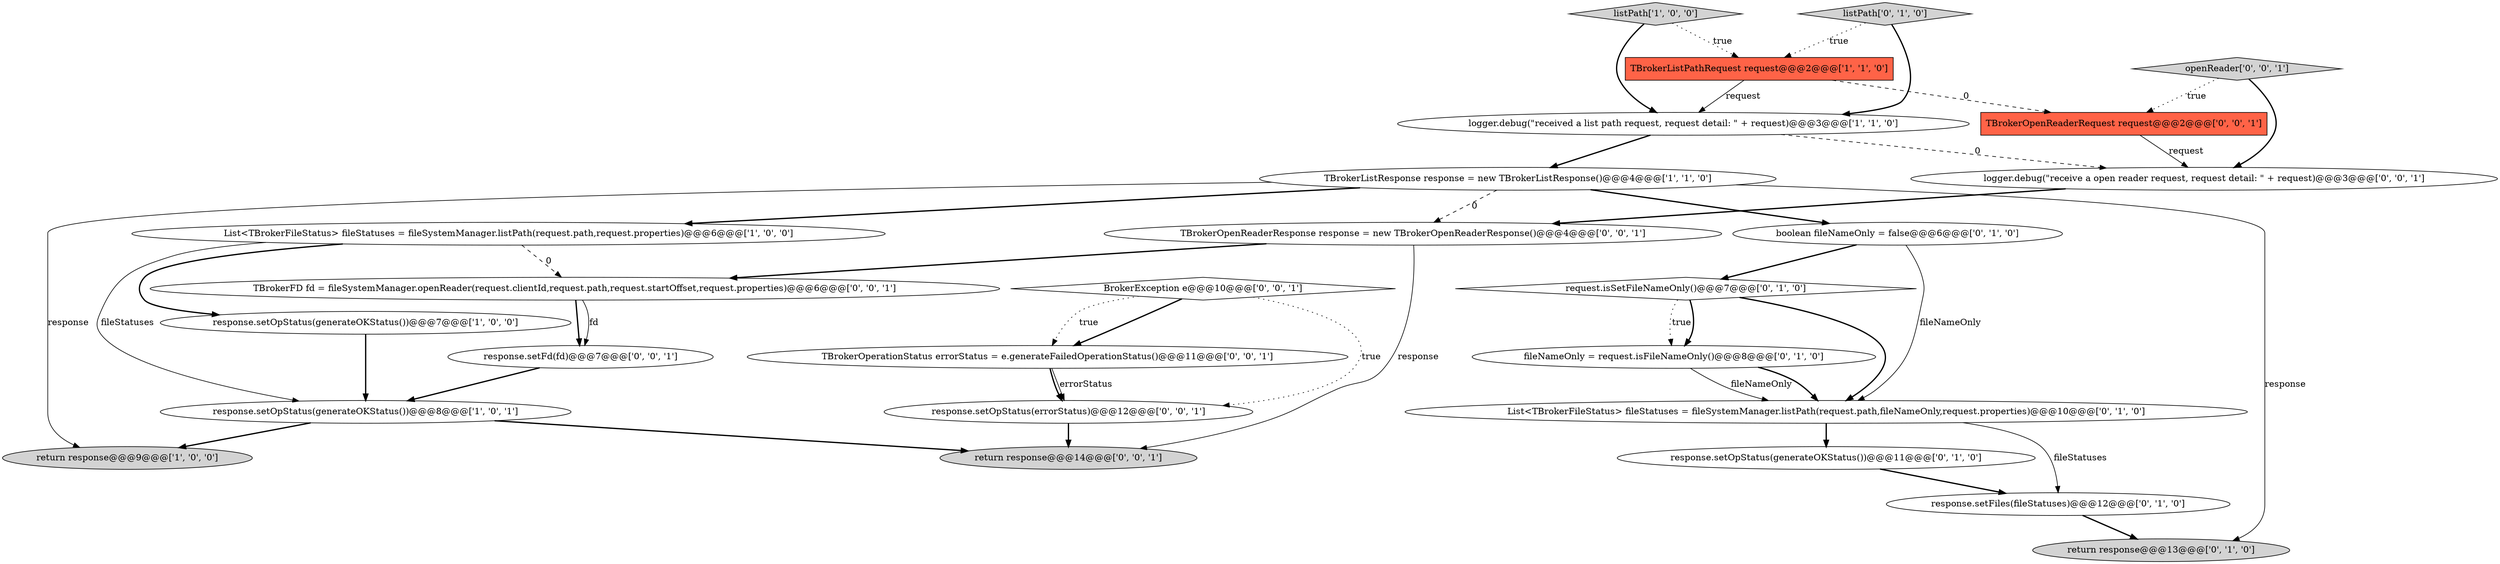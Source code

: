 digraph {
18 [style = filled, label = "openReader['0', '0', '1']", fillcolor = lightgray, shape = diamond image = "AAA0AAABBB3BBB"];
3 [style = filled, label = "response.setOpStatus(generateOKStatus())@@@7@@@['1', '0', '0']", fillcolor = white, shape = ellipse image = "AAA0AAABBB1BBB"];
9 [style = filled, label = "listPath['0', '1', '0']", fillcolor = lightgray, shape = diamond image = "AAA0AAABBB2BBB"];
10 [style = filled, label = "List<TBrokerFileStatus> fileStatuses = fileSystemManager.listPath(request.path,fileNameOnly,request.properties)@@@10@@@['0', '1', '0']", fillcolor = white, shape = ellipse image = "AAA1AAABBB2BBB"];
20 [style = filled, label = "return response@@@14@@@['0', '0', '1']", fillcolor = lightgray, shape = ellipse image = "AAA0AAABBB3BBB"];
8 [style = filled, label = "return response@@@13@@@['0', '1', '0']", fillcolor = lightgray, shape = ellipse image = "AAA0AAABBB2BBB"];
0 [style = filled, label = "return response@@@9@@@['1', '0', '0']", fillcolor = lightgray, shape = ellipse image = "AAA0AAABBB1BBB"];
11 [style = filled, label = "response.setOpStatus(generateOKStatus())@@@11@@@['0', '1', '0']", fillcolor = white, shape = ellipse image = "AAA0AAABBB2BBB"];
1 [style = filled, label = "List<TBrokerFileStatus> fileStatuses = fileSystemManager.listPath(request.path,request.properties)@@@6@@@['1', '0', '0']", fillcolor = white, shape = ellipse image = "AAA0AAABBB1BBB"];
12 [style = filled, label = "response.setFiles(fileStatuses)@@@12@@@['0', '1', '0']", fillcolor = white, shape = ellipse image = "AAA0AAABBB2BBB"];
7 [style = filled, label = "TBrokerListPathRequest request@@@2@@@['1', '1', '0']", fillcolor = tomato, shape = box image = "AAA0AAABBB1BBB"];
25 [style = filled, label = "logger.debug(\"receive a open reader request, request detail: \" + request)@@@3@@@['0', '0', '1']", fillcolor = white, shape = ellipse image = "AAA0AAABBB3BBB"];
17 [style = filled, label = "BrokerException e@@@10@@@['0', '0', '1']", fillcolor = white, shape = diamond image = "AAA0AAABBB3BBB"];
19 [style = filled, label = "TBrokerOpenReaderRequest request@@@2@@@['0', '0', '1']", fillcolor = tomato, shape = box image = "AAA0AAABBB3BBB"];
13 [style = filled, label = "fileNameOnly = request.isFileNameOnly()@@@8@@@['0', '1', '0']", fillcolor = white, shape = ellipse image = "AAA1AAABBB2BBB"];
6 [style = filled, label = "logger.debug(\"received a list path request, request detail: \" + request)@@@3@@@['1', '1', '0']", fillcolor = white, shape = ellipse image = "AAA0AAABBB1BBB"];
24 [style = filled, label = "TBrokerOpenReaderResponse response = new TBrokerOpenReaderResponse()@@@4@@@['0', '0', '1']", fillcolor = white, shape = ellipse image = "AAA0AAABBB3BBB"];
22 [style = filled, label = "TBrokerFD fd = fileSystemManager.openReader(request.clientId,request.path,request.startOffset,request.properties)@@@6@@@['0', '0', '1']", fillcolor = white, shape = ellipse image = "AAA0AAABBB3BBB"];
23 [style = filled, label = "response.setOpStatus(errorStatus)@@@12@@@['0', '0', '1']", fillcolor = white, shape = ellipse image = "AAA0AAABBB3BBB"];
15 [style = filled, label = "request.isSetFileNameOnly()@@@7@@@['0', '1', '0']", fillcolor = white, shape = diamond image = "AAA1AAABBB2BBB"];
21 [style = filled, label = "TBrokerOperationStatus errorStatus = e.generateFailedOperationStatus()@@@11@@@['0', '0', '1']", fillcolor = white, shape = ellipse image = "AAA0AAABBB3BBB"];
4 [style = filled, label = "response.setOpStatus(generateOKStatus())@@@8@@@['1', '0', '1']", fillcolor = white, shape = ellipse image = "AAA0AAABBB1BBB"];
2 [style = filled, label = "TBrokerListResponse response = new TBrokerListResponse()@@@4@@@['1', '1', '0']", fillcolor = white, shape = ellipse image = "AAA0AAABBB1BBB"];
5 [style = filled, label = "listPath['1', '0', '0']", fillcolor = lightgray, shape = diamond image = "AAA0AAABBB1BBB"];
16 [style = filled, label = "response.setFd(fd)@@@7@@@['0', '0', '1']", fillcolor = white, shape = ellipse image = "AAA0AAABBB3BBB"];
14 [style = filled, label = "boolean fileNameOnly = false@@@6@@@['0', '1', '0']", fillcolor = white, shape = ellipse image = "AAA0AAABBB2BBB"];
1->4 [style = solid, label="fileStatuses"];
2->8 [style = solid, label="response"];
11->12 [style = bold, label=""];
15->13 [style = dotted, label="true"];
16->4 [style = bold, label=""];
22->16 [style = solid, label="fd"];
2->0 [style = solid, label="response"];
24->20 [style = solid, label="response"];
17->21 [style = bold, label=""];
1->22 [style = dashed, label="0"];
9->7 [style = dotted, label="true"];
25->24 [style = bold, label=""];
22->16 [style = bold, label=""];
17->23 [style = dotted, label="true"];
18->25 [style = bold, label=""];
7->19 [style = dashed, label="0"];
10->11 [style = bold, label=""];
5->7 [style = dotted, label="true"];
13->10 [style = solid, label="fileNameOnly"];
4->20 [style = bold, label=""];
6->2 [style = bold, label=""];
24->22 [style = bold, label=""];
9->6 [style = bold, label=""];
21->23 [style = solid, label="errorStatus"];
14->10 [style = solid, label="fileNameOnly"];
19->25 [style = solid, label="request"];
1->3 [style = bold, label=""];
2->24 [style = dashed, label="0"];
23->20 [style = bold, label=""];
2->1 [style = bold, label=""];
15->13 [style = bold, label=""];
18->19 [style = dotted, label="true"];
2->14 [style = bold, label=""];
17->21 [style = dotted, label="true"];
7->6 [style = solid, label="request"];
10->12 [style = solid, label="fileStatuses"];
13->10 [style = bold, label=""];
21->23 [style = bold, label=""];
5->6 [style = bold, label=""];
14->15 [style = bold, label=""];
12->8 [style = bold, label=""];
15->10 [style = bold, label=""];
6->25 [style = dashed, label="0"];
3->4 [style = bold, label=""];
4->0 [style = bold, label=""];
}
